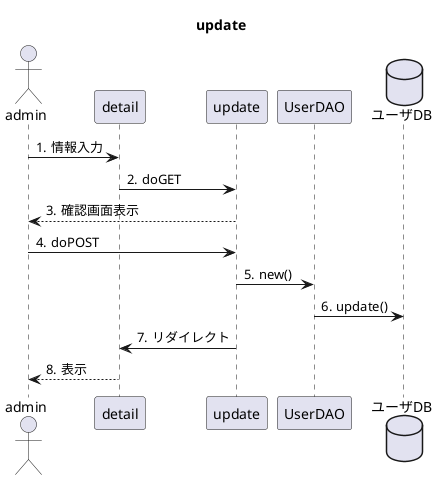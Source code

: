 @startuml
title update

autonumber "#."

actor admin
participant detail
participant update
participant UserDAO
database ユーザDB


admin -> detail:情報入力
detail -> update:doGET
update --> admin:確認画面表示
admin ->update:doPOST
update -> UserDAO:new()
UserDAO -> ユーザDB:update()

update -> detail:リダイレクト
detail --> admin:表示
@enduml